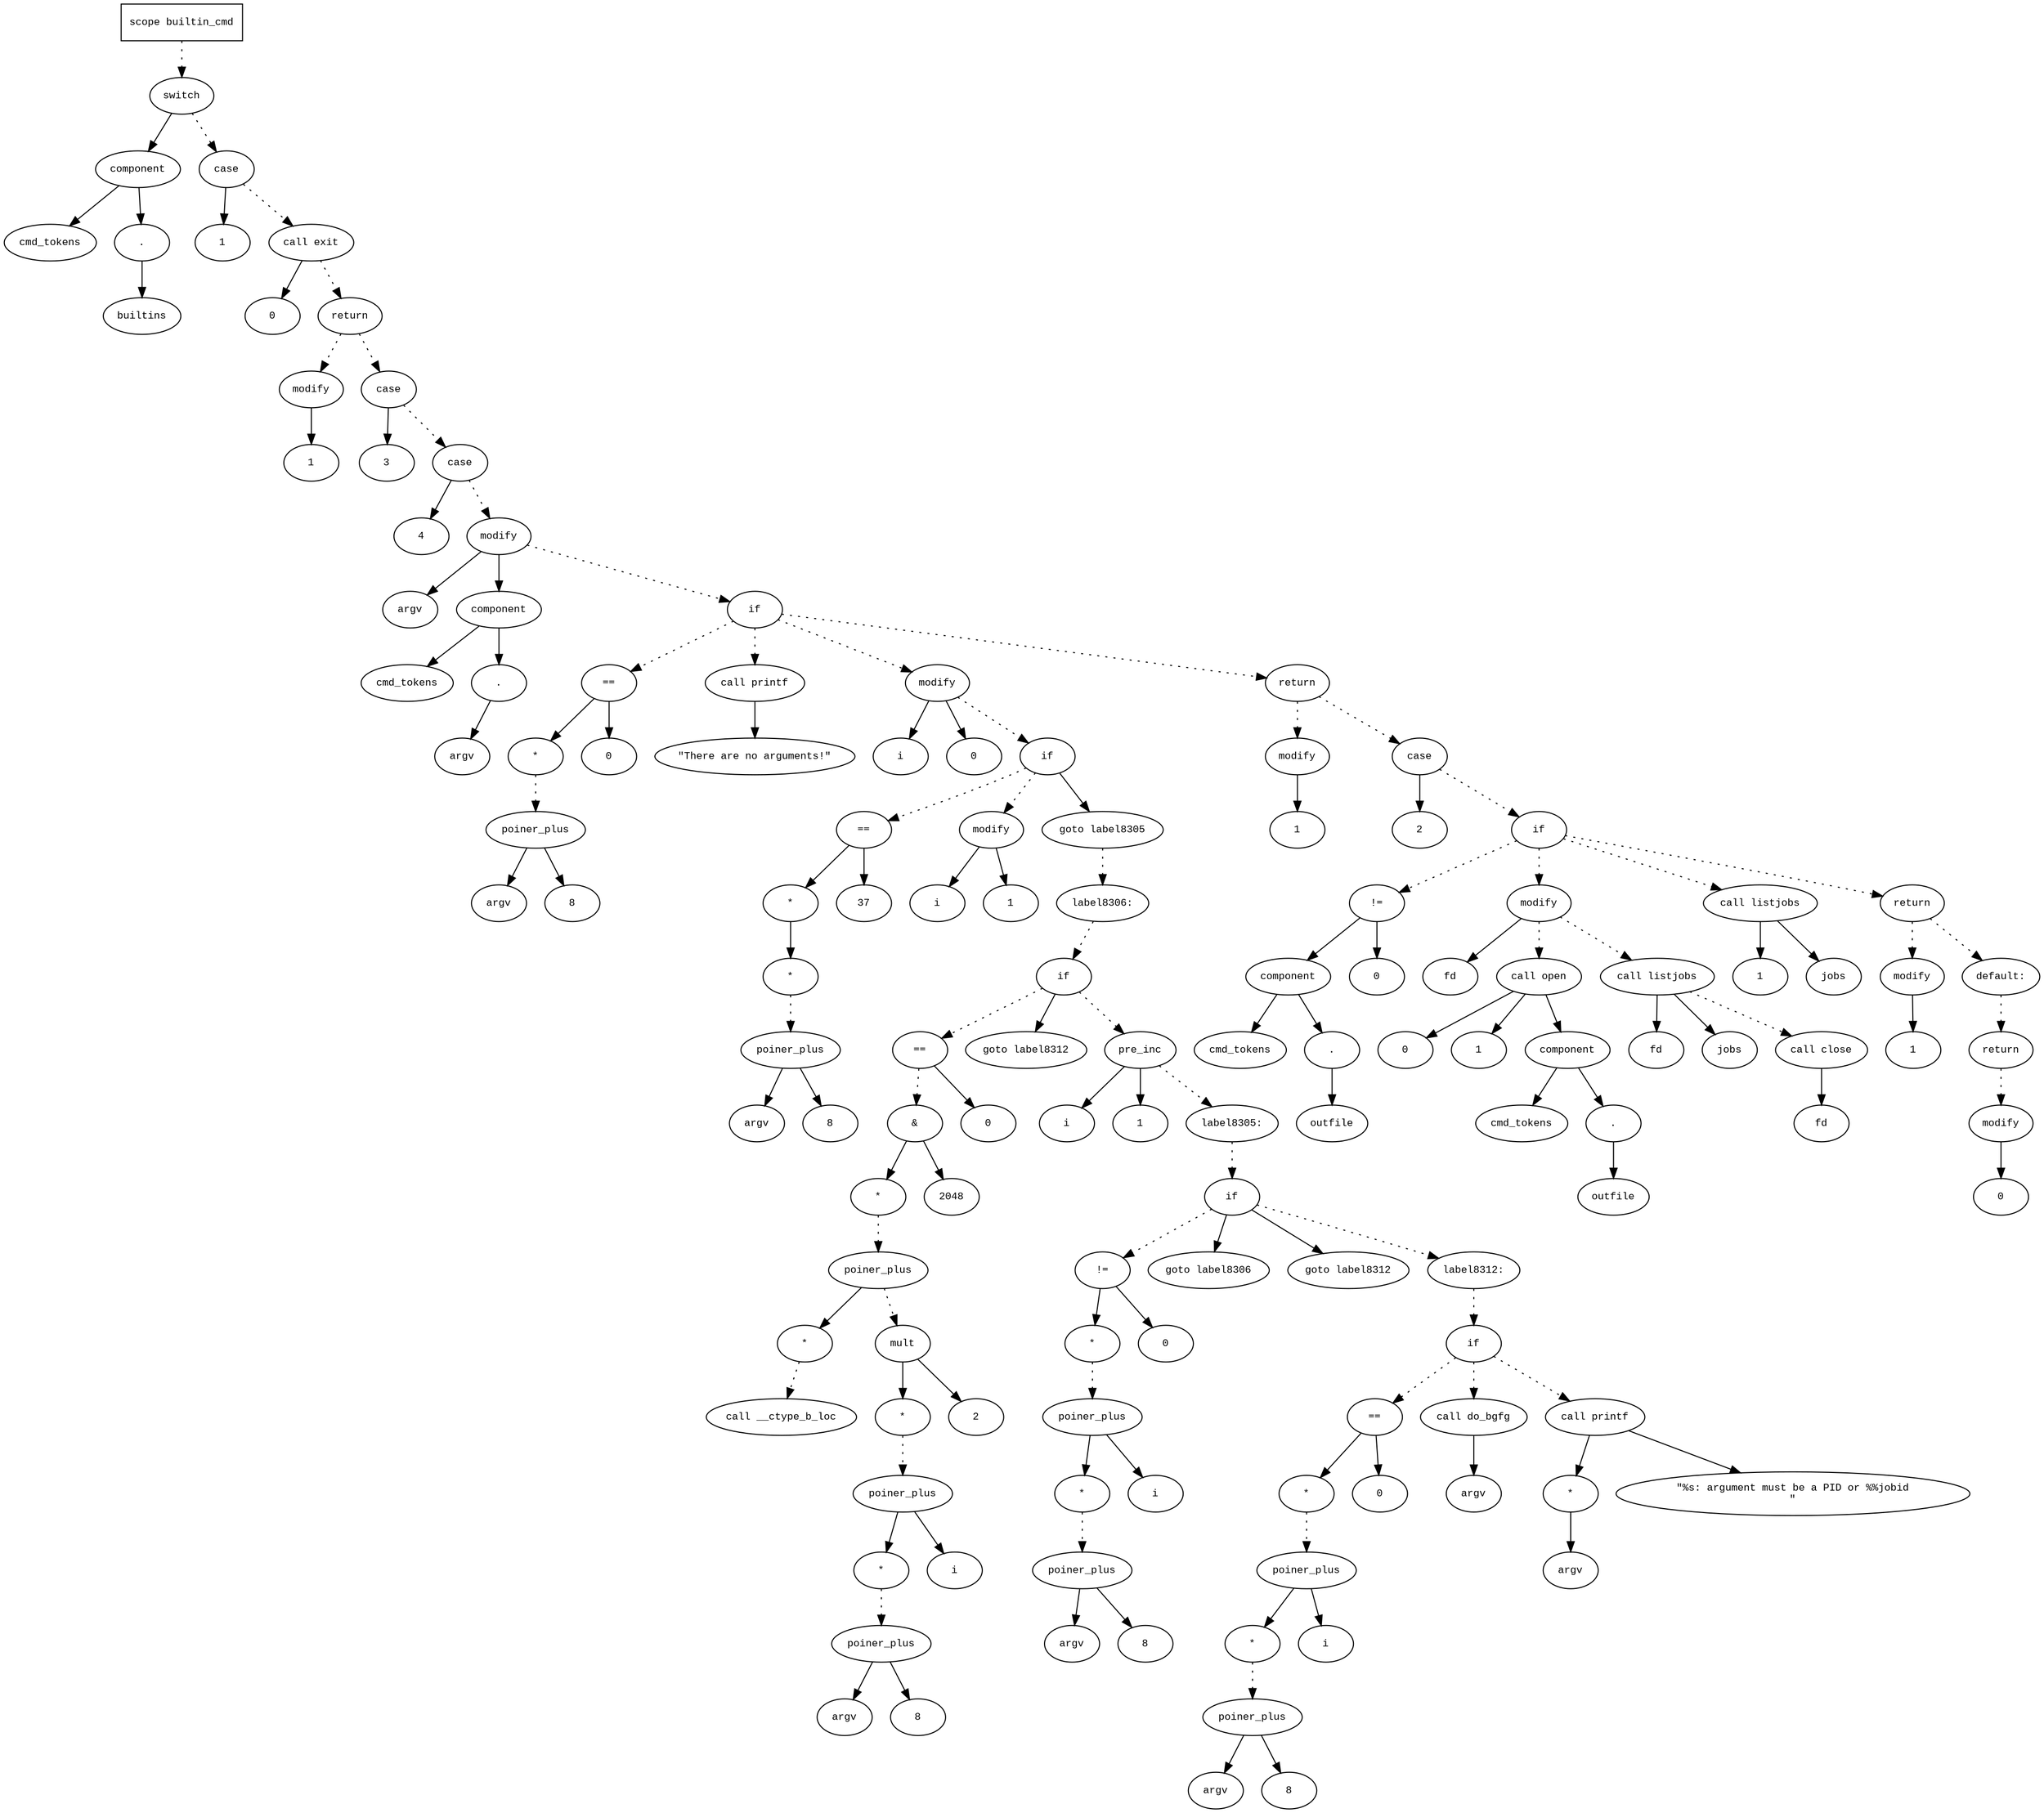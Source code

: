 digraph AST {
  graph [fontname="Times New Roman",fontsize=10];
  node  [fontname="Courier New",fontsize=10];
  edge  [fontname="Times New Roman",fontsize=10];

  node1 [label="scope builtin_cmd",shape=box];
  node2 [label="switch",shape=ellipse];
  node3 [label="component",shape=ellipse];
  node2 -> node3;
  node4 [label="cmd_tokens",shape=ellipse];
  node3 -> node4;
  node5 [label=".",shape=ellipse];
  node3 -> node5;
  node6 [label="builtins",shape=ellipse];
  node5 -> node6;
  node7 [label="case",shape=ellipse];
  node8 [label="1",shape=ellipse];
  node7 -> node8;
  node2 -> node7 [style=dotted];
  node9 [label="call exit",shape=ellipse];
  node10 [label="0",shape=ellipse];
  node9 -> node10;
  node7 -> node9 [style=dotted];
  node11 [label="return",shape=ellipse];
  node12 [label="modify",shape=ellipse];
  node13 [label="1",shape=ellipse];
  node12 -> node13;
  node11 -> node12 [style=dotted];
  node9 -> node11 [style=dotted];
  node14 [label="case",shape=ellipse];
  node15 [label="3",shape=ellipse];
  node14 -> node15;
  node11 -> node14 [style=dotted];
  node16 [label="case",shape=ellipse];
  node17 [label="4",shape=ellipse];
  node16 -> node17;
  node14 -> node16 [style=dotted];
  node18 [label="modify",shape=ellipse];
  node19 [label="argv",shape=ellipse];
  node18 -> node19;
  node20 [label="component",shape=ellipse];
  node18 -> node20;
  node21 [label="cmd_tokens",shape=ellipse];
  node20 -> node21;
  node22 [label=".",shape=ellipse];
  node20 -> node22;
  node23 [label="argv",shape=ellipse];
  node22 -> node23;
  node16 -> node18 [style=dotted];
  node24 [label="if",shape=ellipse];
  node18 -> node24 [style=dotted];
  node25 [label="==",shape=ellipse];
  node26 [label="*",shape=ellipse];
  node27 [label="poiner_plus",shape=ellipse];
  node28 [label="argv",shape=ellipse];
  node27 -> node28;
  node29 [label="8",shape=ellipse];
  node27 -> node29;
  node26 -> node27 [style=dotted];
  node25 -> node26;
  node30 [label="0",shape=ellipse];
  node25 -> node30;
  node24 -> node25 [style=dotted];
  node31 [label="call printf",shape=ellipse];
  node32 [label="\"There are no arguments!\"",shape=ellipse];
  node31 -> node32;
  node24 -> node31 [style=dotted];
  node33 [label="modify",shape=ellipse];
  node34 [label="i",shape=ellipse];
  node33 -> node34;
  node35 [label="0",shape=ellipse];
  node33 -> node35;
  node24 -> node33 [style=dotted];
  node36 [label="if",shape=ellipse];
  node33 -> node36 [style=dotted];
  node37 [label="==",shape=ellipse];
  node38 [label="*",shape=ellipse];
  node39 [label="*",shape=ellipse];
  node40 [label="poiner_plus",shape=ellipse];
  node41 [label="argv",shape=ellipse];
  node40 -> node41;
  node42 [label="8",shape=ellipse];
  node40 -> node42;
  node39 -> node40 [style=dotted];
  node38 -> node39;
  node37 -> node38;
  node43 [label="37",shape=ellipse];
  node37 -> node43;
  node36 -> node37 [style=dotted];
  node44 [label="modify",shape=ellipse];
  node45 [label="i",shape=ellipse];
  node44 -> node45;
  node46 [label="1",shape=ellipse];
  node44 -> node46;
  node36 -> node44 [style=dotted];
  node47 [label="goto label8305",shape=ellipse];
  node36 -> node47;
  node48 [label="label8306:",shape=ellipse];
  node47 -> node48 [style=dotted];
  node49 [label="if",shape=ellipse];
  node48 -> node49 [style=dotted];
  node50 [label="==",shape=ellipse];
  node51 [label="&",shape=ellipse];
  node52 [label="*",shape=ellipse];
  node53 [label="poiner_plus",shape=ellipse];
  node54 [label="*",shape=ellipse];
  node55 [label="call __ctype_b_loc",shape=ellipse];
  node54 -> node55 [style=dotted];
  node53 -> node54;
  node56 [label="mult",shape=ellipse];
  node57 [label="*",shape=ellipse];
  node58 [label="poiner_plus",shape=ellipse];
  node59 [label="*",shape=ellipse];
  node60 [label="poiner_plus",shape=ellipse];
  node61 [label="argv",shape=ellipse];
  node60 -> node61;
  node62 [label="8",shape=ellipse];
  node60 -> node62;
  node59 -> node60 [style=dotted];
  node58 -> node59;
  node63 [label="i",shape=ellipse];
  node58 -> node63;
  node57 -> node58 [style=dotted];
  node56 -> node57;
  node64 [label="2",shape=ellipse];
  node56 -> node64;
  node53 -> node56 [style=dotted];
  node52 -> node53 [style=dotted];
  node51 -> node52;
  node65 [label="2048",shape=ellipse];
  node51 -> node65;
  node50 -> node51 [style=dotted];
  node66 [label="0",shape=ellipse];
  node50 -> node66;
  node49 -> node50 [style=dotted];
  node67 [label="goto label8312",shape=ellipse];
  node49 -> node67;
  node68 [label="pre_inc",shape=ellipse];
  node69 [label="i",shape=ellipse];
  node68 -> node69;
  node70 [label="1",shape=ellipse];
  node68 -> node70;
  node49 -> node68 [style=dotted];
  node71 [label="label8305:",shape=ellipse];
  node68 -> node71 [style=dotted];
  node72 [label="if",shape=ellipse];
  node71 -> node72 [style=dotted];
  node73 [label="!=",shape=ellipse];
  node74 [label="*",shape=ellipse];
  node75 [label="poiner_plus",shape=ellipse];
  node76 [label="*",shape=ellipse];
  node77 [label="poiner_plus",shape=ellipse];
  node78 [label="argv",shape=ellipse];
  node77 -> node78;
  node79 [label="8",shape=ellipse];
  node77 -> node79;
  node76 -> node77 [style=dotted];
  node75 -> node76;
  node80 [label="i",shape=ellipse];
  node75 -> node80;
  node74 -> node75 [style=dotted];
  node73 -> node74;
  node81 [label="0",shape=ellipse];
  node73 -> node81;
  node72 -> node73 [style=dotted];
  node82 [label="goto label8306",shape=ellipse];
  node72 -> node82;
  node83 [label="goto label8312",shape=ellipse];
  node72 -> node83;
  node84 [label="label8312:",shape=ellipse];
  node72 -> node84 [style=dotted];
  node85 [label="if",shape=ellipse];
  node84 -> node85 [style=dotted];
  node86 [label="==",shape=ellipse];
  node87 [label="*",shape=ellipse];
  node88 [label="poiner_plus",shape=ellipse];
  node89 [label="*",shape=ellipse];
  node90 [label="poiner_plus",shape=ellipse];
  node91 [label="argv",shape=ellipse];
  node90 -> node91;
  node92 [label="8",shape=ellipse];
  node90 -> node92;
  node89 -> node90 [style=dotted];
  node88 -> node89;
  node93 [label="i",shape=ellipse];
  node88 -> node93;
  node87 -> node88 [style=dotted];
  node86 -> node87;
  node94 [label="0",shape=ellipse];
  node86 -> node94;
  node85 -> node86 [style=dotted];
  node95 [label="call do_bgfg",shape=ellipse];
  node96 [label="argv",shape=ellipse];
  node95 -> node96;
  node85 -> node95 [style=dotted];
  node97 [label="call printf",shape=ellipse];
  node98 [label="*",shape=ellipse];
  node99 [label="argv",shape=ellipse];
  node98 -> node99;
  node97 -> node98;
  node100 [label="\"%s: argument must be a PID or %%jobid
\"",shape=ellipse];
  node97 -> node100;
  node85 -> node97 [style=dotted];
  node101 [label="return",shape=ellipse];
  node102 [label="modify",shape=ellipse];
  node103 [label="1",shape=ellipse];
  node102 -> node103;
  node101 -> node102 [style=dotted];
  node24 -> node101 [style=dotted];
  node104 [label="case",shape=ellipse];
  node105 [label="2",shape=ellipse];
  node104 -> node105;
  node101 -> node104 [style=dotted];
  node106 [label="if",shape=ellipse];
  node104 -> node106 [style=dotted];
  node107 [label="!=",shape=ellipse];
  node108 [label="component",shape=ellipse];
  node107 -> node108;
  node109 [label="cmd_tokens",shape=ellipse];
  node108 -> node109;
  node110 [label=".",shape=ellipse];
  node108 -> node110;
  node111 [label="outfile",shape=ellipse];
  node110 -> node111;
  node112 [label="0",shape=ellipse];
  node107 -> node112;
  node106 -> node107 [style=dotted];
  node113 [label="modify",shape=ellipse];
  node114 [label="fd",shape=ellipse];
  node113 -> node114;
  node115 [label="call open",shape=ellipse];
  node116 [label="0",shape=ellipse];
  node115 -> node116;
  node117 [label="1",shape=ellipse];
  node115 -> node117;
  node118 [label="component",shape=ellipse];
  node115 -> node118;
  node119 [label="cmd_tokens",shape=ellipse];
  node118 -> node119;
  node120 [label=".",shape=ellipse];
  node118 -> node120;
  node121 [label="outfile",shape=ellipse];
  node120 -> node121;
  node113 -> node115 [style=dotted];
  node106 -> node113 [style=dotted];
  node122 [label="call listjobs",shape=ellipse];
  node123 [label="fd",shape=ellipse];
  node122 -> node123;
  node124 [label="jobs",shape=ellipse];
  node122 -> node124;
  node113 -> node122 [style=dotted];
  node125 [label="call close",shape=ellipse];
  node126 [label="fd",shape=ellipse];
  node125 -> node126;
  node122 -> node125 [style=dotted];
  node127 [label="call listjobs",shape=ellipse];
  node128 [label="1",shape=ellipse];
  node127 -> node128;
  node129 [label="jobs",shape=ellipse];
  node127 -> node129;
  node106 -> node127 [style=dotted];
  node130 [label="return",shape=ellipse];
  node131 [label="modify",shape=ellipse];
  node132 [label="1",shape=ellipse];
  node131 -> node132;
  node130 -> node131 [style=dotted];
  node106 -> node130 [style=dotted];
  node133 [label="default:",shape=ellipse];
  node130 -> node133 [style=dotted];
  node134 [label="return",shape=ellipse];
  node135 [label="modify",shape=ellipse];
  node136 [label="0",shape=ellipse];
  node135 -> node136;
  node134 -> node135 [style=dotted];
  node133 -> node134 [style=dotted];
  node1 -> node2 [style=dotted];
} 